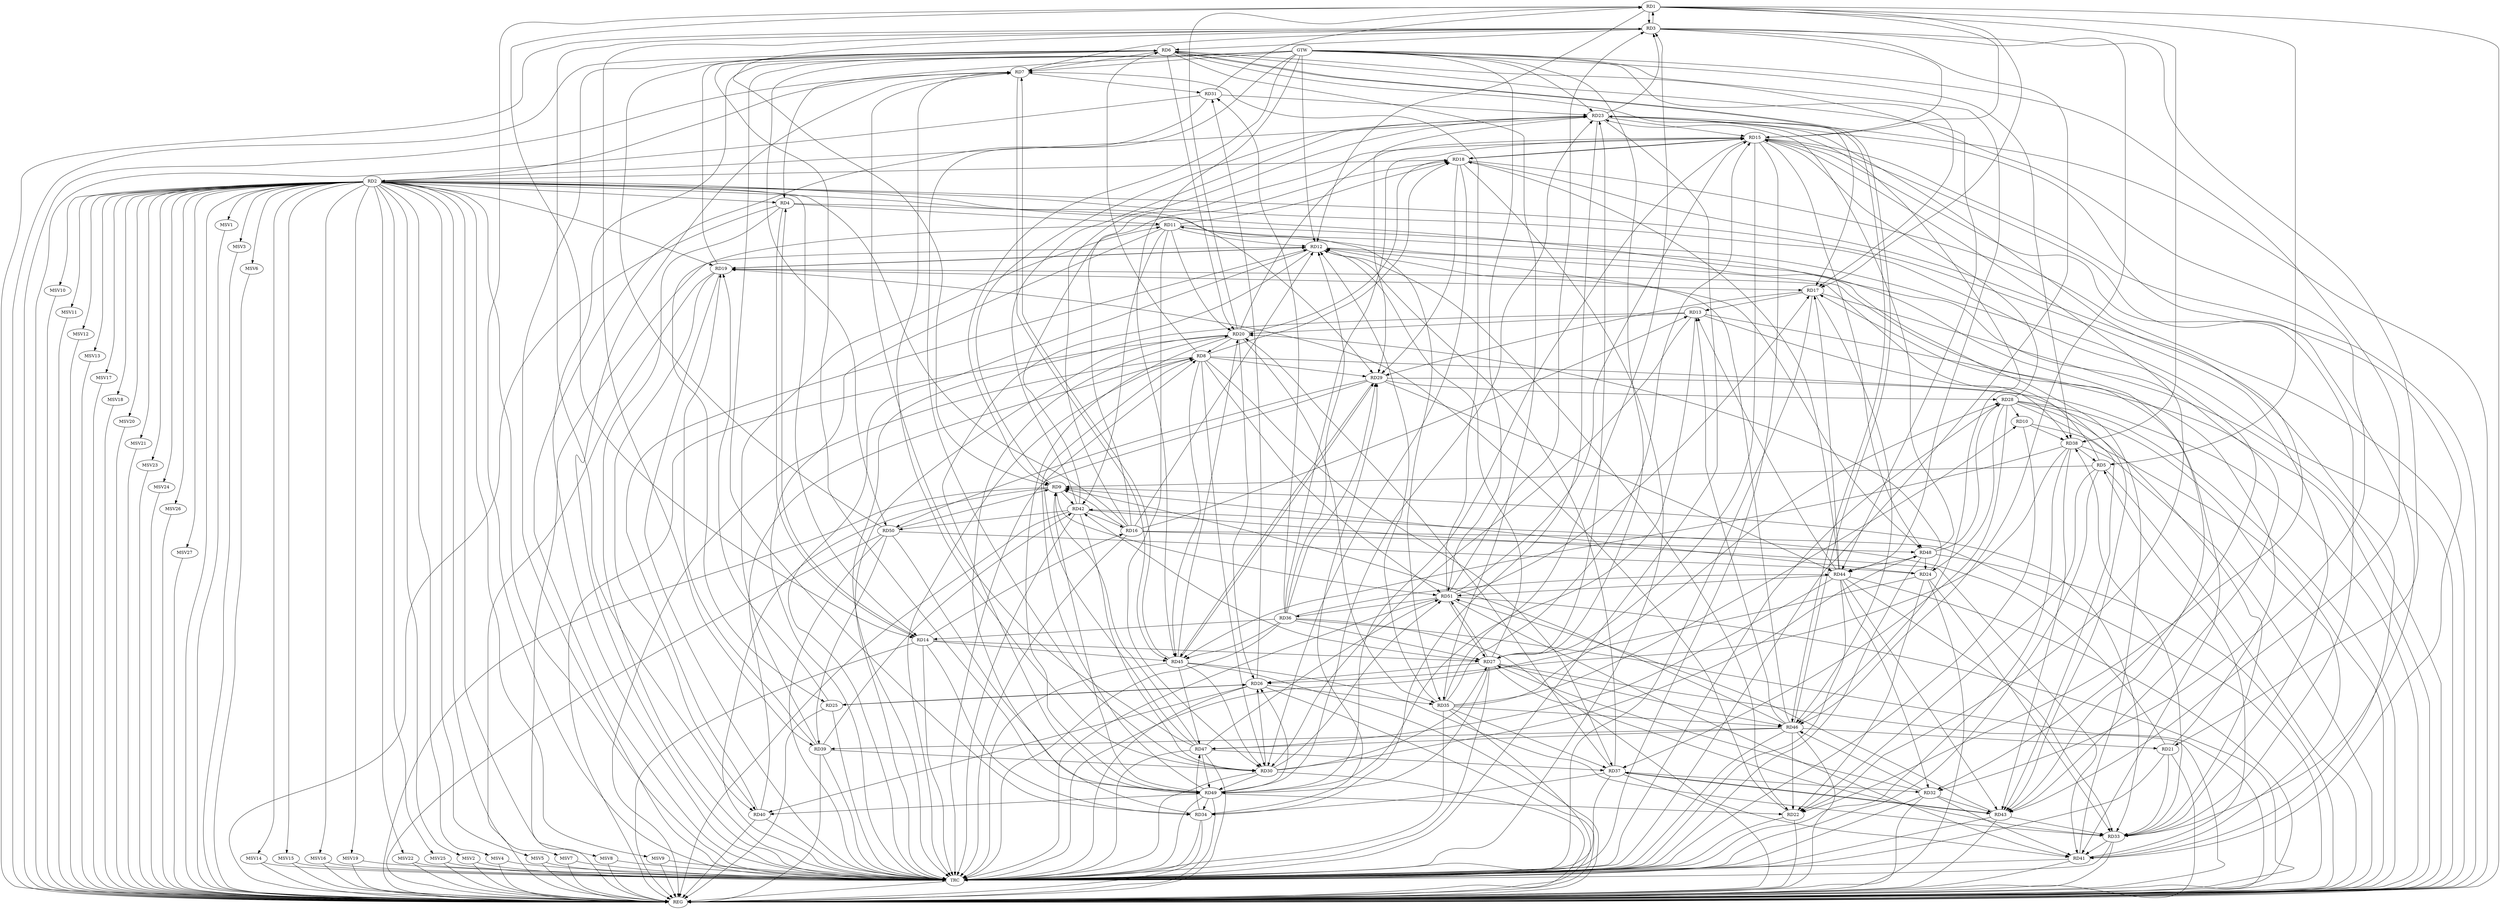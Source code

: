 strict digraph G {
  RD1 [ label="RD1" ];
  RD2 [ label="RD2" ];
  RD3 [ label="RD3" ];
  RD4 [ label="RD4" ];
  RD5 [ label="RD5" ];
  RD6 [ label="RD6" ];
  RD7 [ label="RD7" ];
  RD8 [ label="RD8" ];
  RD9 [ label="RD9" ];
  RD10 [ label="RD10" ];
  RD11 [ label="RD11" ];
  RD12 [ label="RD12" ];
  RD13 [ label="RD13" ];
  RD14 [ label="RD14" ];
  RD15 [ label="RD15" ];
  RD16 [ label="RD16" ];
  RD17 [ label="RD17" ];
  RD18 [ label="RD18" ];
  RD19 [ label="RD19" ];
  RD20 [ label="RD20" ];
  RD21 [ label="RD21" ];
  RD22 [ label="RD22" ];
  RD23 [ label="RD23" ];
  RD24 [ label="RD24" ];
  RD25 [ label="RD25" ];
  RD26 [ label="RD26" ];
  RD27 [ label="RD27" ];
  RD28 [ label="RD28" ];
  RD29 [ label="RD29" ];
  RD30 [ label="RD30" ];
  RD31 [ label="RD31" ];
  RD32 [ label="RD32" ];
  RD33 [ label="RD33" ];
  RD34 [ label="RD34" ];
  RD35 [ label="RD35" ];
  RD36 [ label="RD36" ];
  RD37 [ label="RD37" ];
  RD38 [ label="RD38" ];
  RD39 [ label="RD39" ];
  RD40 [ label="RD40" ];
  RD41 [ label="RD41" ];
  RD42 [ label="RD42" ];
  RD43 [ label="RD43" ];
  RD44 [ label="RD44" ];
  RD45 [ label="RD45" ];
  RD46 [ label="RD46" ];
  RD47 [ label="RD47" ];
  RD48 [ label="RD48" ];
  RD49 [ label="RD49" ];
  RD50 [ label="RD50" ];
  RD51 [ label="RD51" ];
  GTW [ label="GTW" ];
  REG [ label="REG" ];
  TRC [ label="TRC" ];
  MSV1 [ label="MSV1" ];
  MSV2 [ label="MSV2" ];
  MSV3 [ label="MSV3" ];
  MSV4 [ label="MSV4" ];
  MSV5 [ label="MSV5" ];
  MSV6 [ label="MSV6" ];
  MSV7 [ label="MSV7" ];
  MSV8 [ label="MSV8" ];
  MSV9 [ label="MSV9" ];
  MSV10 [ label="MSV10" ];
  MSV11 [ label="MSV11" ];
  MSV12 [ label="MSV12" ];
  MSV13 [ label="MSV13" ];
  MSV14 [ label="MSV14" ];
  MSV15 [ label="MSV15" ];
  MSV16 [ label="MSV16" ];
  MSV17 [ label="MSV17" ];
  MSV18 [ label="MSV18" ];
  MSV19 [ label="MSV19" ];
  MSV20 [ label="MSV20" ];
  MSV21 [ label="MSV21" ];
  MSV22 [ label="MSV22" ];
  MSV23 [ label="MSV23" ];
  MSV24 [ label="MSV24" ];
  MSV25 [ label="MSV25" ];
  MSV26 [ label="MSV26" ];
  MSV27 [ label="MSV27" ];
  RD1 -> RD3;
  RD3 -> RD1;
  RD1 -> RD5;
  RD1 -> RD12;
  RD1 -> RD14;
  RD1 -> RD15;
  RD1 -> RD17;
  RD20 -> RD1;
  RD31 -> RD1;
  RD1 -> RD38;
  RD2 -> RD4;
  RD2 -> RD7;
  RD2 -> RD14;
  RD16 -> RD2;
  RD18 -> RD2;
  RD2 -> RD19;
  RD2 -> RD23;
  RD2 -> RD29;
  RD2 -> RD32;
  RD2 -> RD33;
  RD2 -> RD41;
  RD3 -> RD6;
  RD7 -> RD3;
  RD3 -> RD9;
  RD3 -> RD15;
  RD3 -> RD21;
  RD23 -> RD3;
  RD35 -> RD3;
  RD3 -> RD39;
  RD3 -> RD40;
  RD3 -> RD46;
  RD51 -> RD3;
  RD4 -> RD11;
  RD4 -> RD14;
  RD14 -> RD4;
  RD4 -> RD35;
  RD5 -> RD9;
  RD5 -> RD19;
  RD5 -> RD22;
  RD38 -> RD5;
  RD41 -> RD5;
  RD6 -> RD7;
  RD8 -> RD6;
  RD6 -> RD17;
  RD19 -> RD6;
  RD6 -> RD20;
  RD6 -> RD32;
  RD6 -> RD35;
  RD6 -> RD44;
  RD6 -> RD46;
  RD46 -> RD6;
  RD6 -> RD49;
  RD50 -> RD6;
  RD30 -> RD7;
  RD7 -> RD31;
  RD7 -> RD45;
  RD45 -> RD7;
  RD47 -> RD7;
  RD51 -> RD7;
  RD8 -> RD18;
  RD20 -> RD8;
  RD8 -> RD29;
  RD8 -> RD30;
  RD8 -> RD37;
  RD40 -> RD8;
  RD8 -> RD43;
  RD8 -> RD45;
  RD47 -> RD8;
  RD49 -> RD8;
  RD8 -> RD51;
  RD16 -> RD9;
  RD9 -> RD23;
  RD24 -> RD9;
  RD9 -> RD33;
  RD9 -> RD42;
  RD46 -> RD9;
  RD47 -> RD9;
  RD49 -> RD9;
  RD50 -> RD9;
  RD9 -> RD51;
  RD28 -> RD10;
  RD35 -> RD10;
  RD10 -> RD38;
  RD11 -> RD12;
  RD11 -> RD18;
  RD11 -> RD20;
  RD11 -> RD25;
  RD11 -> RD30;
  RD39 -> RD11;
  RD41 -> RD11;
  RD11 -> RD42;
  RD11 -> RD43;
  RD16 -> RD12;
  RD12 -> RD19;
  RD19 -> RD12;
  RD12 -> RD22;
  RD27 -> RD12;
  RD35 -> RD12;
  RD36 -> RD12;
  RD37 -> RD12;
  RD40 -> RD12;
  RD12 -> RD43;
  RD46 -> RD12;
  RD12 -> RD48;
  RD12 -> RD49;
  RD16 -> RD13;
  RD17 -> RD13;
  RD13 -> RD20;
  RD13 -> RD30;
  RD13 -> RD38;
  RD44 -> RD13;
  RD46 -> RD13;
  RD13 -> RD49;
  RD14 -> RD16;
  RD14 -> RD27;
  RD14 -> RD34;
  RD36 -> RD14;
  RD14 -> RD45;
  RD16 -> RD15;
  RD15 -> RD18;
  RD18 -> RD15;
  RD20 -> RD15;
  RD15 -> RD22;
  RD23 -> RD15;
  RD15 -> RD27;
  RD28 -> RD15;
  RD15 -> RD33;
  RD35 -> RD15;
  RD36 -> RD15;
  RD15 -> RD41;
  RD15 -> RD48;
  RD15 -> RD49;
  RD51 -> RD15;
  RD16 -> RD23;
  RD42 -> RD16;
  RD16 -> RD48;
  RD19 -> RD17;
  RD21 -> RD17;
  RD17 -> RD29;
  RD44 -> RD17;
  RD17 -> RD46;
  RD51 -> RD17;
  RD20 -> RD18;
  RD18 -> RD29;
  RD18 -> RD30;
  RD18 -> RD41;
  RD42 -> RD18;
  RD44 -> RD18;
  RD22 -> RD19;
  RD25 -> RD19;
  RD39 -> RD19;
  RD19 -> RD40;
  RD24 -> RD20;
  RD20 -> RD26;
  RD34 -> RD20;
  RD20 -> RD35;
  RD37 -> RD20;
  RD45 -> RD20;
  RD20 -> RD49;
  RD21 -> RD33;
  RD21 -> RD42;
  RD46 -> RD21;
  RD23 -> RD22;
  RD24 -> RD22;
  RD46 -> RD22;
  RD49 -> RD22;
  RD27 -> RD23;
  RD23 -> RD29;
  RD31 -> RD23;
  RD33 -> RD23;
  RD23 -> RD34;
  RD42 -> RD23;
  RD23 -> RD46;
  RD48 -> RD23;
  RD49 -> RD23;
  RD28 -> RD24;
  RD24 -> RD33;
  RD48 -> RD24;
  RD50 -> RD24;
  RD25 -> RD26;
  RD26 -> RD25;
  RD27 -> RD26;
  RD30 -> RD26;
  RD26 -> RD31;
  RD26 -> RD35;
  RD38 -> RD26;
  RD26 -> RD40;
  RD49 -> RD26;
  RD30 -> RD27;
  RD32 -> RD27;
  RD27 -> RD33;
  RD36 -> RD27;
  RD27 -> RD42;
  RD27 -> RD46;
  RD27 -> RD49;
  RD27 -> RD51;
  RD51 -> RD27;
  RD29 -> RD28;
  RD28 -> RD33;
  RD35 -> RD28;
  RD28 -> RD37;
  RD28 -> RD41;
  RD28 -> RD43;
  RD48 -> RD28;
  RD34 -> RD29;
  RD36 -> RD29;
  RD29 -> RD44;
  RD29 -> RD45;
  RD45 -> RD29;
  RD29 -> RD50;
  RD39 -> RD30;
  RD42 -> RD30;
  RD45 -> RD30;
  RD30 -> RD48;
  RD30 -> RD49;
  RD30 -> RD51;
  RD36 -> RD31;
  RD37 -> RD32;
  RD32 -> RD41;
  RD32 -> RD43;
  RD44 -> RD32;
  RD32 -> RD46;
  RD33 -> RD38;
  RD33 -> RD41;
  RD43 -> RD33;
  RD44 -> RD33;
  RD45 -> RD33;
  RD37 -> RD34;
  RD34 -> RD47;
  RD49 -> RD34;
  RD35 -> RD37;
  RD35 -> RD46;
  RD36 -> RD41;
  RD36 -> RD44;
  RD36 -> RD45;
  RD51 -> RD36;
  RD37 -> RD43;
  RD43 -> RD37;
  RD47 -> RD37;
  RD38 -> RD43;
  RD38 -> RD45;
  RD39 -> RD42;
  RD46 -> RD39;
  RD50 -> RD39;
  RD49 -> RD40;
  RD42 -> RD41;
  RD51 -> RD41;
  RD42 -> RD50;
  RD44 -> RD43;
  RD43 -> RD51;
  RD44 -> RD47;
  RD48 -> RD44;
  RD44 -> RD51;
  RD45 -> RD47;
  RD46 -> RD47;
  RD47 -> RD49;
  RD47 -> RD51;
  RD50 -> RD49;
  GTW -> RD51;
  GTW -> RD9;
  GTW -> RD30;
  GTW -> RD34;
  GTW -> RD45;
  GTW -> RD43;
  GTW -> RD38;
  GTW -> RD7;
  GTW -> RD4;
  GTW -> RD50;
  GTW -> RD27;
  GTW -> RD17;
  GTW -> RD23;
  GTW -> RD12;
  GTW -> RD44;
  RD1 -> REG;
  RD2 -> REG;
  RD3 -> REG;
  RD4 -> REG;
  RD5 -> REG;
  RD6 -> REG;
  RD7 -> REG;
  RD8 -> REG;
  RD9 -> REG;
  RD10 -> REG;
  RD11 -> REG;
  RD12 -> REG;
  RD13 -> REG;
  RD14 -> REG;
  RD15 -> REG;
  RD16 -> REG;
  RD17 -> REG;
  RD18 -> REG;
  RD19 -> REG;
  RD20 -> REG;
  RD21 -> REG;
  RD22 -> REG;
  RD23 -> REG;
  RD24 -> REG;
  RD25 -> REG;
  RD26 -> REG;
  RD27 -> REG;
  RD28 -> REG;
  RD29 -> REG;
  RD30 -> REG;
  RD31 -> REG;
  RD32 -> REG;
  RD33 -> REG;
  RD34 -> REG;
  RD35 -> REG;
  RD36 -> REG;
  RD37 -> REG;
  RD38 -> REG;
  RD39 -> REG;
  RD40 -> REG;
  RD41 -> REG;
  RD42 -> REG;
  RD43 -> REG;
  RD44 -> REG;
  RD45 -> REG;
  RD46 -> REG;
  RD47 -> REG;
  RD48 -> REG;
  RD49 -> REG;
  RD50 -> REG;
  RD51 -> REG;
  RD1 -> TRC;
  RD2 -> TRC;
  RD3 -> TRC;
  RD4 -> TRC;
  RD5 -> TRC;
  RD6 -> TRC;
  RD7 -> TRC;
  RD8 -> TRC;
  RD9 -> TRC;
  RD10 -> TRC;
  RD11 -> TRC;
  RD12 -> TRC;
  RD13 -> TRC;
  RD14 -> TRC;
  RD15 -> TRC;
  RD16 -> TRC;
  RD17 -> TRC;
  RD18 -> TRC;
  RD19 -> TRC;
  RD20 -> TRC;
  RD21 -> TRC;
  RD22 -> TRC;
  RD23 -> TRC;
  RD24 -> TRC;
  RD25 -> TRC;
  RD26 -> TRC;
  RD27 -> TRC;
  RD28 -> TRC;
  RD29 -> TRC;
  RD30 -> TRC;
  RD31 -> TRC;
  RD32 -> TRC;
  RD33 -> TRC;
  RD34 -> TRC;
  RD35 -> TRC;
  RD36 -> TRC;
  RD37 -> TRC;
  RD38 -> TRC;
  RD39 -> TRC;
  RD40 -> TRC;
  RD41 -> TRC;
  RD42 -> TRC;
  RD43 -> TRC;
  RD44 -> TRC;
  RD45 -> TRC;
  RD46 -> TRC;
  RD47 -> TRC;
  RD48 -> TRC;
  RD49 -> TRC;
  RD50 -> TRC;
  RD51 -> TRC;
  GTW -> TRC;
  TRC -> REG;
  RD2 -> MSV1;
  RD2 -> MSV2;
  RD2 -> MSV3;
  RD2 -> MSV4;
  RD2 -> MSV5;
  MSV1 -> REG;
  MSV2 -> REG;
  MSV2 -> TRC;
  MSV3 -> REG;
  MSV4 -> REG;
  MSV4 -> TRC;
  MSV5 -> REG;
  MSV5 -> TRC;
  RD2 -> MSV6;
  RD2 -> MSV7;
  RD2 -> MSV8;
  RD2 -> MSV9;
  MSV6 -> REG;
  MSV7 -> REG;
  MSV7 -> TRC;
  MSV8 -> REG;
  MSV8 -> TRC;
  MSV9 -> REG;
  MSV9 -> TRC;
  RD2 -> MSV10;
  RD2 -> MSV11;
  MSV10 -> REG;
  MSV11 -> REG;
  RD2 -> MSV12;
  RD2 -> MSV13;
  RD2 -> MSV14;
  RD2 -> MSV15;
  RD2 -> MSV16;
  RD2 -> MSV17;
  RD2 -> MSV18;
  RD2 -> MSV19;
  MSV12 -> REG;
  MSV13 -> REG;
  MSV14 -> REG;
  MSV14 -> TRC;
  MSV15 -> REG;
  MSV15 -> TRC;
  MSV16 -> REG;
  MSV16 -> TRC;
  MSV17 -> REG;
  MSV18 -> REG;
  MSV19 -> REG;
  MSV19 -> TRC;
  RD2 -> MSV20;
  MSV20 -> REG;
  RD2 -> MSV21;
  RD2 -> MSV22;
  RD2 -> MSV23;
  RD2 -> MSV24;
  RD2 -> MSV25;
  MSV21 -> REG;
  MSV22 -> REG;
  MSV22 -> TRC;
  MSV23 -> REG;
  MSV24 -> REG;
  MSV25 -> REG;
  MSV25 -> TRC;
  RD2 -> MSV26;
  RD2 -> MSV27;
  MSV26 -> REG;
  MSV27 -> REG;
}
